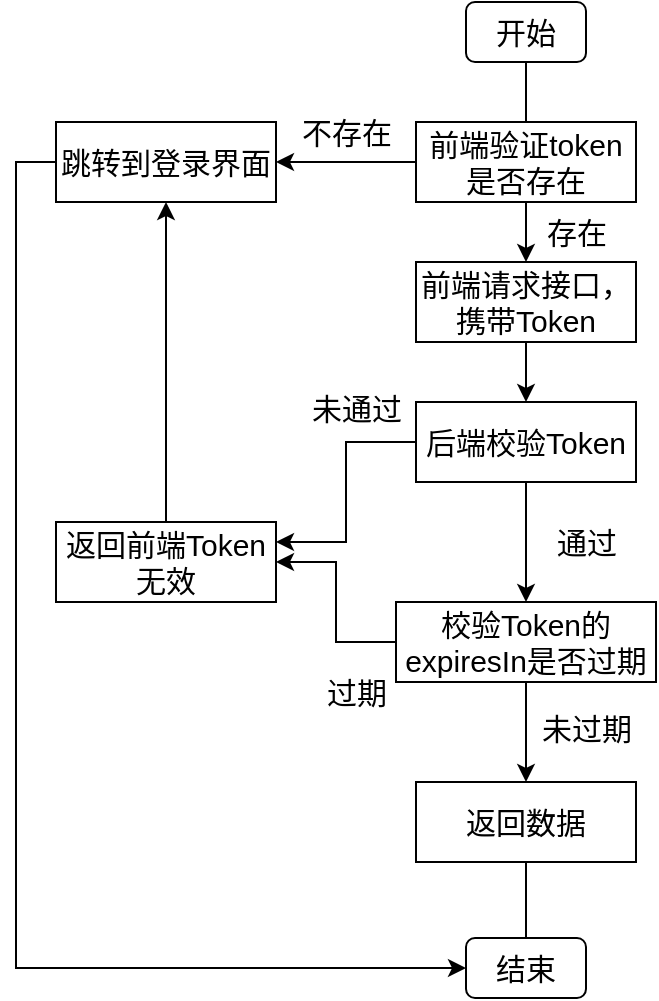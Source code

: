 <mxfile version="24.0.7" type="github">
  <diagram name="第 1 页" id="8hdI1RxU2GNVSwNqD7Qy">
    <mxGraphModel dx="2074" dy="1146" grid="1" gridSize="10" guides="1" tooltips="1" connect="1" arrows="1" fold="1" page="1" pageScale="1" pageWidth="827" pageHeight="1169" math="0" shadow="0">
      <root>
        <mxCell id="0" />
        <mxCell id="1" parent="0" />
        <mxCell id="T9PoJ31ExsMRAWUuvWu4-1" style="edgeStyle=orthogonalEdgeStyle;rounded=0;orthogonalLoop=1;jettySize=auto;html=1;exitX=0.5;exitY=1;exitDx=0;exitDy=0;endArrow=none;endFill=0;entryX=0.5;entryY=0;entryDx=0;entryDy=0;fontSize=15;" edge="1" parent="1" source="T9PoJ31ExsMRAWUuvWu4-2" target="T9PoJ31ExsMRAWUuvWu4-12">
          <mxGeometry relative="1" as="geometry" />
        </mxCell>
        <mxCell id="T9PoJ31ExsMRAWUuvWu4-2" value="开始" style="rounded=1;whiteSpace=wrap;html=1;fontSize=15;" vertex="1" parent="1">
          <mxGeometry x="655" y="330" width="60" height="30" as="geometry" />
        </mxCell>
        <mxCell id="T9PoJ31ExsMRAWUuvWu4-3" value="" style="edgeStyle=orthogonalEdgeStyle;rounded=0;orthogonalLoop=1;jettySize=auto;html=1;fontSize=15;" edge="1" parent="1" source="T9PoJ31ExsMRAWUuvWu4-4" target="T9PoJ31ExsMRAWUuvWu4-7">
          <mxGeometry relative="1" as="geometry" />
        </mxCell>
        <mxCell id="T9PoJ31ExsMRAWUuvWu4-4" value="前端请求接口，携带Token" style="rounded=0;whiteSpace=wrap;html=1;fontSize=15;" vertex="1" parent="1">
          <mxGeometry x="630" y="460" width="110" height="40" as="geometry" />
        </mxCell>
        <mxCell id="T9PoJ31ExsMRAWUuvWu4-5" value="" style="edgeStyle=orthogonalEdgeStyle;rounded=0;orthogonalLoop=1;jettySize=auto;html=1;fontSize=15;" edge="1" parent="1" source="T9PoJ31ExsMRAWUuvWu4-7" target="T9PoJ31ExsMRAWUuvWu4-17">
          <mxGeometry relative="1" as="geometry" />
        </mxCell>
        <mxCell id="T9PoJ31ExsMRAWUuvWu4-6" style="edgeStyle=orthogonalEdgeStyle;rounded=0;orthogonalLoop=1;jettySize=auto;html=1;exitX=0;exitY=0.5;exitDx=0;exitDy=0;entryX=1;entryY=0.25;entryDx=0;entryDy=0;fontSize=15;" edge="1" parent="1" source="T9PoJ31ExsMRAWUuvWu4-7" target="T9PoJ31ExsMRAWUuvWu4-9">
          <mxGeometry relative="1" as="geometry" />
        </mxCell>
        <mxCell id="T9PoJ31ExsMRAWUuvWu4-7" value="后端校验Token" style="rounded=0;whiteSpace=wrap;html=1;fontSize=15;" vertex="1" parent="1">
          <mxGeometry x="630" y="530" width="110" height="40" as="geometry" />
        </mxCell>
        <mxCell id="T9PoJ31ExsMRAWUuvWu4-8" style="edgeStyle=orthogonalEdgeStyle;rounded=0;orthogonalLoop=1;jettySize=auto;html=1;exitX=0.5;exitY=0;exitDx=0;exitDy=0;fontSize=15;" edge="1" parent="1" source="T9PoJ31ExsMRAWUuvWu4-9" target="T9PoJ31ExsMRAWUuvWu4-14">
          <mxGeometry relative="1" as="geometry" />
        </mxCell>
        <mxCell id="T9PoJ31ExsMRAWUuvWu4-9" value="返回前端Token无效" style="rounded=0;whiteSpace=wrap;html=1;fontSize=15;" vertex="1" parent="1">
          <mxGeometry x="450" y="590" width="110" height="40" as="geometry" />
        </mxCell>
        <mxCell id="T9PoJ31ExsMRAWUuvWu4-10" style="edgeStyle=orthogonalEdgeStyle;rounded=0;orthogonalLoop=1;jettySize=auto;html=1;exitX=0.5;exitY=1;exitDx=0;exitDy=0;fontSize=15;" edge="1" parent="1" source="T9PoJ31ExsMRAWUuvWu4-12" target="T9PoJ31ExsMRAWUuvWu4-4">
          <mxGeometry relative="1" as="geometry" />
        </mxCell>
        <mxCell id="T9PoJ31ExsMRAWUuvWu4-11" value="" style="edgeStyle=orthogonalEdgeStyle;rounded=0;orthogonalLoop=1;jettySize=auto;html=1;fontSize=15;" edge="1" parent="1" source="T9PoJ31ExsMRAWUuvWu4-12" target="T9PoJ31ExsMRAWUuvWu4-14">
          <mxGeometry relative="1" as="geometry" />
        </mxCell>
        <mxCell id="T9PoJ31ExsMRAWUuvWu4-12" value="前端验证token是否存在" style="rounded=0;whiteSpace=wrap;html=1;fontSize=15;" vertex="1" parent="1">
          <mxGeometry x="630" y="390" width="110" height="40" as="geometry" />
        </mxCell>
        <mxCell id="T9PoJ31ExsMRAWUuvWu4-13" style="edgeStyle=orthogonalEdgeStyle;rounded=0;orthogonalLoop=1;jettySize=auto;html=1;exitX=0;exitY=0.5;exitDx=0;exitDy=0;entryX=0;entryY=0.5;entryDx=0;entryDy=0;fontSize=15;" edge="1" parent="1" source="T9PoJ31ExsMRAWUuvWu4-14" target="T9PoJ31ExsMRAWUuvWu4-20">
          <mxGeometry relative="1" as="geometry" />
        </mxCell>
        <mxCell id="T9PoJ31ExsMRAWUuvWu4-14" value="跳转到登录界面" style="rounded=0;whiteSpace=wrap;html=1;fontSize=15;" vertex="1" parent="1">
          <mxGeometry x="450" y="390" width="110" height="40" as="geometry" />
        </mxCell>
        <mxCell id="T9PoJ31ExsMRAWUuvWu4-15" style="edgeStyle=orthogonalEdgeStyle;rounded=0;orthogonalLoop=1;jettySize=auto;html=1;exitX=0;exitY=0.5;exitDx=0;exitDy=0;entryX=1;entryY=0.5;entryDx=0;entryDy=0;fontSize=15;" edge="1" parent="1" source="T9PoJ31ExsMRAWUuvWu4-17" target="T9PoJ31ExsMRAWUuvWu4-9">
          <mxGeometry relative="1" as="geometry" />
        </mxCell>
        <mxCell id="T9PoJ31ExsMRAWUuvWu4-16" value="" style="edgeStyle=orthogonalEdgeStyle;rounded=0;orthogonalLoop=1;jettySize=auto;html=1;fontSize=15;" edge="1" parent="1" source="T9PoJ31ExsMRAWUuvWu4-17" target="T9PoJ31ExsMRAWUuvWu4-19">
          <mxGeometry relative="1" as="geometry" />
        </mxCell>
        <mxCell id="T9PoJ31ExsMRAWUuvWu4-17" value="校验Token的expiresIn是否过期" style="rounded=0;whiteSpace=wrap;html=1;fontSize=15;" vertex="1" parent="1">
          <mxGeometry x="620" y="630" width="130" height="40" as="geometry" />
        </mxCell>
        <mxCell id="T9PoJ31ExsMRAWUuvWu4-18" value="" style="edgeStyle=orthogonalEdgeStyle;rounded=0;orthogonalLoop=1;jettySize=auto;html=1;endArrow=none;endFill=0;entryX=0.5;entryY=0;entryDx=0;entryDy=0;fontSize=15;" edge="1" parent="1" source="T9PoJ31ExsMRAWUuvWu4-19" target="T9PoJ31ExsMRAWUuvWu4-20">
          <mxGeometry relative="1" as="geometry">
            <mxPoint x="685" y="840" as="targetPoint" />
          </mxGeometry>
        </mxCell>
        <mxCell id="T9PoJ31ExsMRAWUuvWu4-19" value="返回数据" style="rounded=0;whiteSpace=wrap;html=1;fontSize=15;" vertex="1" parent="1">
          <mxGeometry x="630" y="720" width="110" height="40" as="geometry" />
        </mxCell>
        <mxCell id="T9PoJ31ExsMRAWUuvWu4-20" value="结束" style="rounded=1;whiteSpace=wrap;html=1;fontSize=15;" vertex="1" parent="1">
          <mxGeometry x="655" y="798" width="60" height="30" as="geometry" />
        </mxCell>
        <mxCell id="T9PoJ31ExsMRAWUuvWu4-21" value="未通过" style="text;html=1;align=center;verticalAlign=middle;resizable=0;points=[];autosize=1;strokeColor=none;fillColor=none;fontSize=15;" vertex="1" parent="1">
          <mxGeometry x="565" y="518" width="70" height="30" as="geometry" />
        </mxCell>
        <mxCell id="T9PoJ31ExsMRAWUuvWu4-22" value="通过" style="text;html=1;align=center;verticalAlign=middle;resizable=0;points=[];autosize=1;strokeColor=none;fillColor=none;fontSize=15;" vertex="1" parent="1">
          <mxGeometry x="690" y="585" width="50" height="30" as="geometry" />
        </mxCell>
        <mxCell id="T9PoJ31ExsMRAWUuvWu4-23" value="未过期" style="text;html=1;align=center;verticalAlign=middle;resizable=0;points=[];autosize=1;strokeColor=none;fillColor=none;fontSize=15;" vertex="1" parent="1">
          <mxGeometry x="680" y="678" width="70" height="30" as="geometry" />
        </mxCell>
        <mxCell id="T9PoJ31ExsMRAWUuvWu4-24" value="过期" style="text;html=1;align=center;verticalAlign=middle;resizable=0;points=[];autosize=1;strokeColor=none;fillColor=none;fontSize=15;" vertex="1" parent="1">
          <mxGeometry x="575" y="660" width="50" height="30" as="geometry" />
        </mxCell>
        <mxCell id="T9PoJ31ExsMRAWUuvWu4-25" value="不存在" style="text;html=1;align=center;verticalAlign=middle;resizable=0;points=[];autosize=1;strokeColor=none;fillColor=none;fontSize=15;" vertex="1" parent="1">
          <mxGeometry x="560" y="380" width="70" height="30" as="geometry" />
        </mxCell>
        <mxCell id="T9PoJ31ExsMRAWUuvWu4-26" value="存在" style="text;html=1;align=center;verticalAlign=middle;resizable=0;points=[];autosize=1;strokeColor=none;fillColor=none;fontSize=15;" vertex="1" parent="1">
          <mxGeometry x="685" y="430" width="50" height="30" as="geometry" />
        </mxCell>
      </root>
    </mxGraphModel>
  </diagram>
</mxfile>
